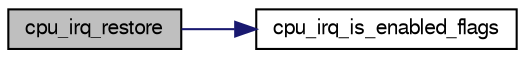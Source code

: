 digraph G
{
  edge [fontname="FreeSans",fontsize="10",labelfontname="FreeSans",labelfontsize="10"];
  node [fontname="FreeSans",fontsize="10",shape=record];
  rankdir=LR;
  Node1 [label="cpu_irq_restore",height=0.2,width=0.4,color="black", fillcolor="grey75", style="filled" fontcolor="black"];
  Node1 -> Node2 [color="midnightblue",fontsize="10",style="solid",fontname="FreeSans"];
  Node2 [label="cpu_irq_is_enabled_flags",height=0.2,width=0.4,color="black", fillcolor="white", style="filled",URL="$group__interrupt__group.html#ga4dffd77dae2b3b3c5bce2612db656e48",tooltip="Check if interrupts are globally enabled in supplied flags."];
}
